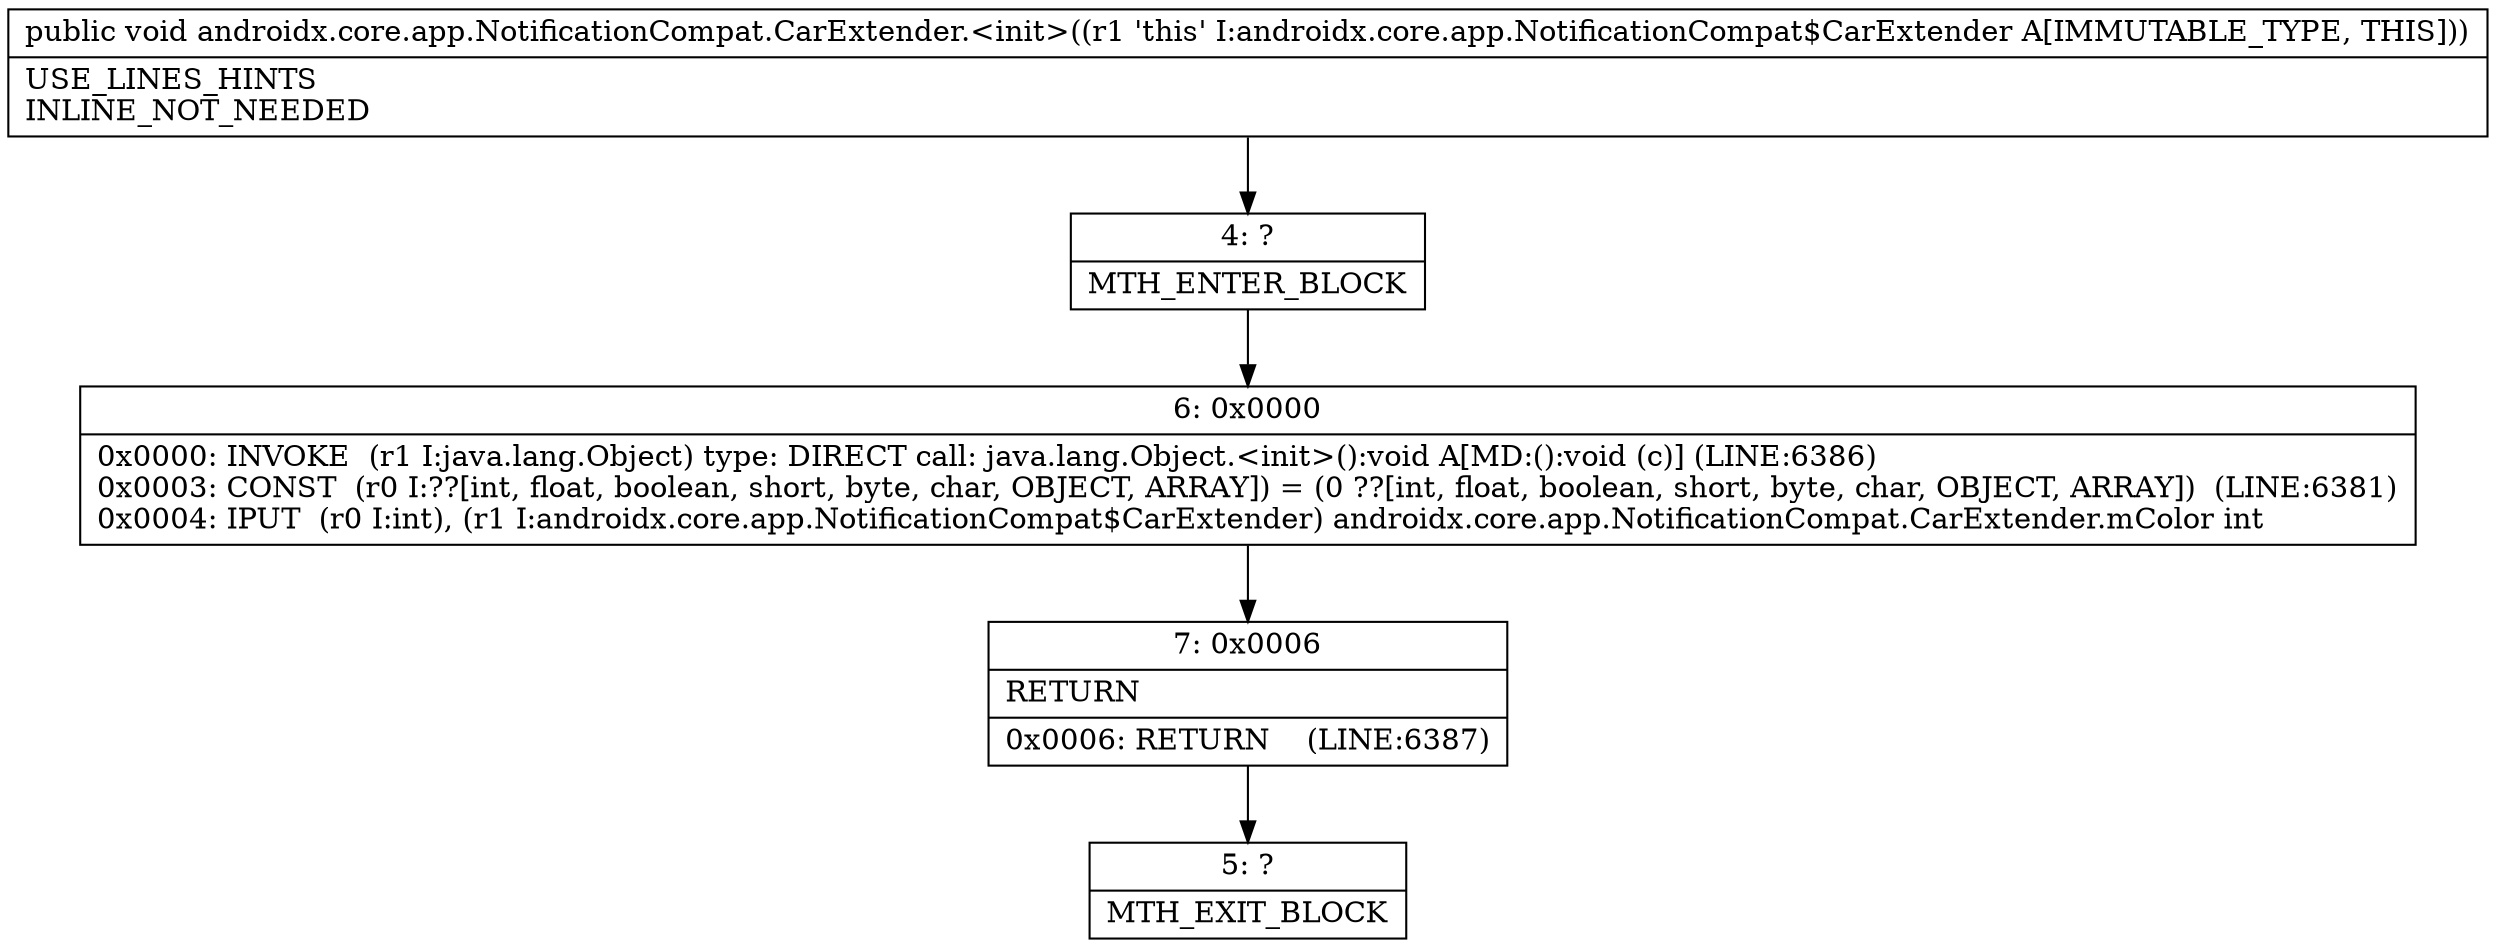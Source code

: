 digraph "CFG forandroidx.core.app.NotificationCompat.CarExtender.\<init\>()V" {
Node_4 [shape=record,label="{4\:\ ?|MTH_ENTER_BLOCK\l}"];
Node_6 [shape=record,label="{6\:\ 0x0000|0x0000: INVOKE  (r1 I:java.lang.Object) type: DIRECT call: java.lang.Object.\<init\>():void A[MD:():void (c)] (LINE:6386)\l0x0003: CONST  (r0 I:??[int, float, boolean, short, byte, char, OBJECT, ARRAY]) = (0 ??[int, float, boolean, short, byte, char, OBJECT, ARRAY])  (LINE:6381)\l0x0004: IPUT  (r0 I:int), (r1 I:androidx.core.app.NotificationCompat$CarExtender) androidx.core.app.NotificationCompat.CarExtender.mColor int \l}"];
Node_7 [shape=record,label="{7\:\ 0x0006|RETURN\l|0x0006: RETURN    (LINE:6387)\l}"];
Node_5 [shape=record,label="{5\:\ ?|MTH_EXIT_BLOCK\l}"];
MethodNode[shape=record,label="{public void androidx.core.app.NotificationCompat.CarExtender.\<init\>((r1 'this' I:androidx.core.app.NotificationCompat$CarExtender A[IMMUTABLE_TYPE, THIS]))  | USE_LINES_HINTS\lINLINE_NOT_NEEDED\l}"];
MethodNode -> Node_4;Node_4 -> Node_6;
Node_6 -> Node_7;
Node_7 -> Node_5;
}

